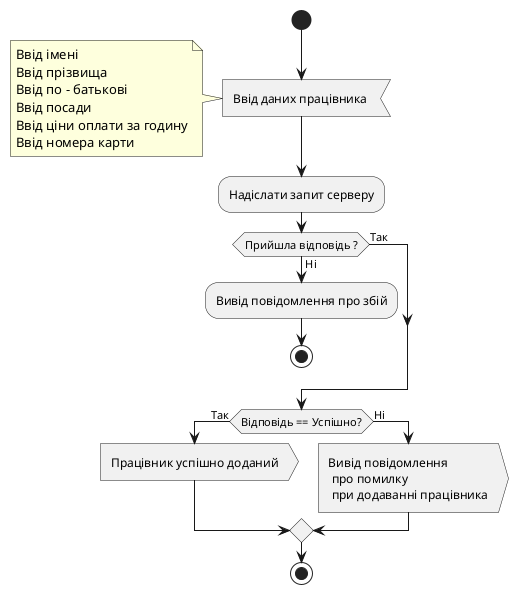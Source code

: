 @startuml
start 
    :Ввід даних працівника < 
    note left: Ввід імені\nВвід прізвища\nВвід по - батькові\nВвід посади\nВвід ціни оплати за годину\nВвід номера карти
    :Надіслати запит серверу;
    if(Прийшла відповідь ?) then (Ні)
    :Вивід повідомлення про збій;
    stop
    else (Так) 
    endif
    if(Відповідь == Успішно?) then (Так)
    :Працівник успішно доданий>
    else (Ні)
    :Вивід повідомлення\n про помилку\n при додаванні працівника>
    endif
    stop
@enduml
